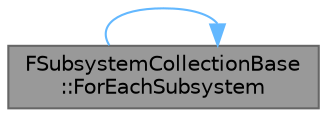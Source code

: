 digraph "FSubsystemCollectionBase::ForEachSubsystem"
{
 // INTERACTIVE_SVG=YES
 // LATEX_PDF_SIZE
  bgcolor="transparent";
  edge [fontname=Helvetica,fontsize=10,labelfontname=Helvetica,labelfontsize=10];
  node [fontname=Helvetica,fontsize=10,shape=box,height=0.2,width=0.4];
  rankdir="LR";
  Node1 [id="Node000001",label="FSubsystemCollectionBase\l::ForEachSubsystem",height=0.2,width=0.4,color="gray40", fillcolor="grey60", style="filled", fontcolor="black",tooltip="Run the given operation on each registered subsystem."];
  Node1 -> Node1 [id="edge1_Node000001_Node000001",color="steelblue1",style="solid",tooltip=" "];
}
